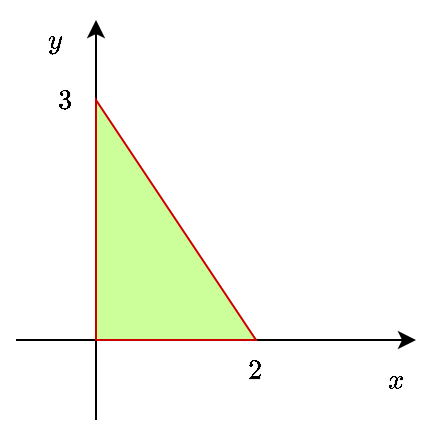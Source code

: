 <mxfile version="22.1.11" type="device">
  <diagram name="Page-1" id="C3WZpbMp3wfLmj7zRBY3">
    <mxGraphModel dx="978" dy="599" grid="1" gridSize="10" guides="1" tooltips="1" connect="1" arrows="1" fold="1" page="1" pageScale="1" pageWidth="850" pageHeight="1100" math="1" shadow="0">
      <root>
        <mxCell id="0" />
        <mxCell id="1" parent="0" />
        <mxCell id="mSJaK-s13GN-_4ZgQOoT-1" value="" style="endArrow=classic;html=1;rounded=0;" edge="1" parent="1">
          <mxGeometry width="50" height="50" relative="1" as="geometry">
            <mxPoint x="280" y="520" as="sourcePoint" />
            <mxPoint x="280" y="320" as="targetPoint" />
          </mxGeometry>
        </mxCell>
        <mxCell id="mSJaK-s13GN-_4ZgQOoT-2" value="" style="endArrow=classic;html=1;rounded=0;" edge="1" parent="1">
          <mxGeometry width="50" height="50" relative="1" as="geometry">
            <mxPoint x="240" y="480" as="sourcePoint" />
            <mxPoint x="440" y="480" as="targetPoint" />
          </mxGeometry>
        </mxCell>
        <mxCell id="mSJaK-s13GN-_4ZgQOoT-3" value="" style="verticalLabelPosition=bottom;verticalAlign=top;html=1;shape=mxgraph.basic.orthogonal_triangle;fillColor=#CCFF99;strokeColor=#CC0000;" vertex="1" parent="1">
          <mxGeometry x="280" y="360" width="80" height="120" as="geometry" />
        </mxCell>
        <mxCell id="mSJaK-s13GN-_4ZgQOoT-4" value="$$3$$" style="text;html=1;strokeColor=none;fillColor=none;align=center;verticalAlign=middle;whiteSpace=wrap;rounded=0;" vertex="1" parent="1">
          <mxGeometry x="250" y="340" width="30" height="40" as="geometry" />
        </mxCell>
        <mxCell id="mSJaK-s13GN-_4ZgQOoT-5" value="$$2$$" style="text;html=1;strokeColor=none;fillColor=none;align=center;verticalAlign=middle;whiteSpace=wrap;rounded=0;" vertex="1" parent="1">
          <mxGeometry x="340" y="480" width="40" height="30" as="geometry" />
        </mxCell>
        <mxCell id="mSJaK-s13GN-_4ZgQOoT-6" value="$$x$$" style="text;html=1;strokeColor=none;fillColor=none;align=center;verticalAlign=middle;whiteSpace=wrap;rounded=0;" vertex="1" parent="1">
          <mxGeometry x="410" y="480" width="40" height="40" as="geometry" />
        </mxCell>
        <mxCell id="mSJaK-s13GN-_4ZgQOoT-7" value="$$y$$" style="text;html=1;strokeColor=none;fillColor=none;align=center;verticalAlign=middle;whiteSpace=wrap;rounded=0;" vertex="1" parent="1">
          <mxGeometry x="240" y="310" width="40" height="40" as="geometry" />
        </mxCell>
      </root>
    </mxGraphModel>
  </diagram>
</mxfile>
